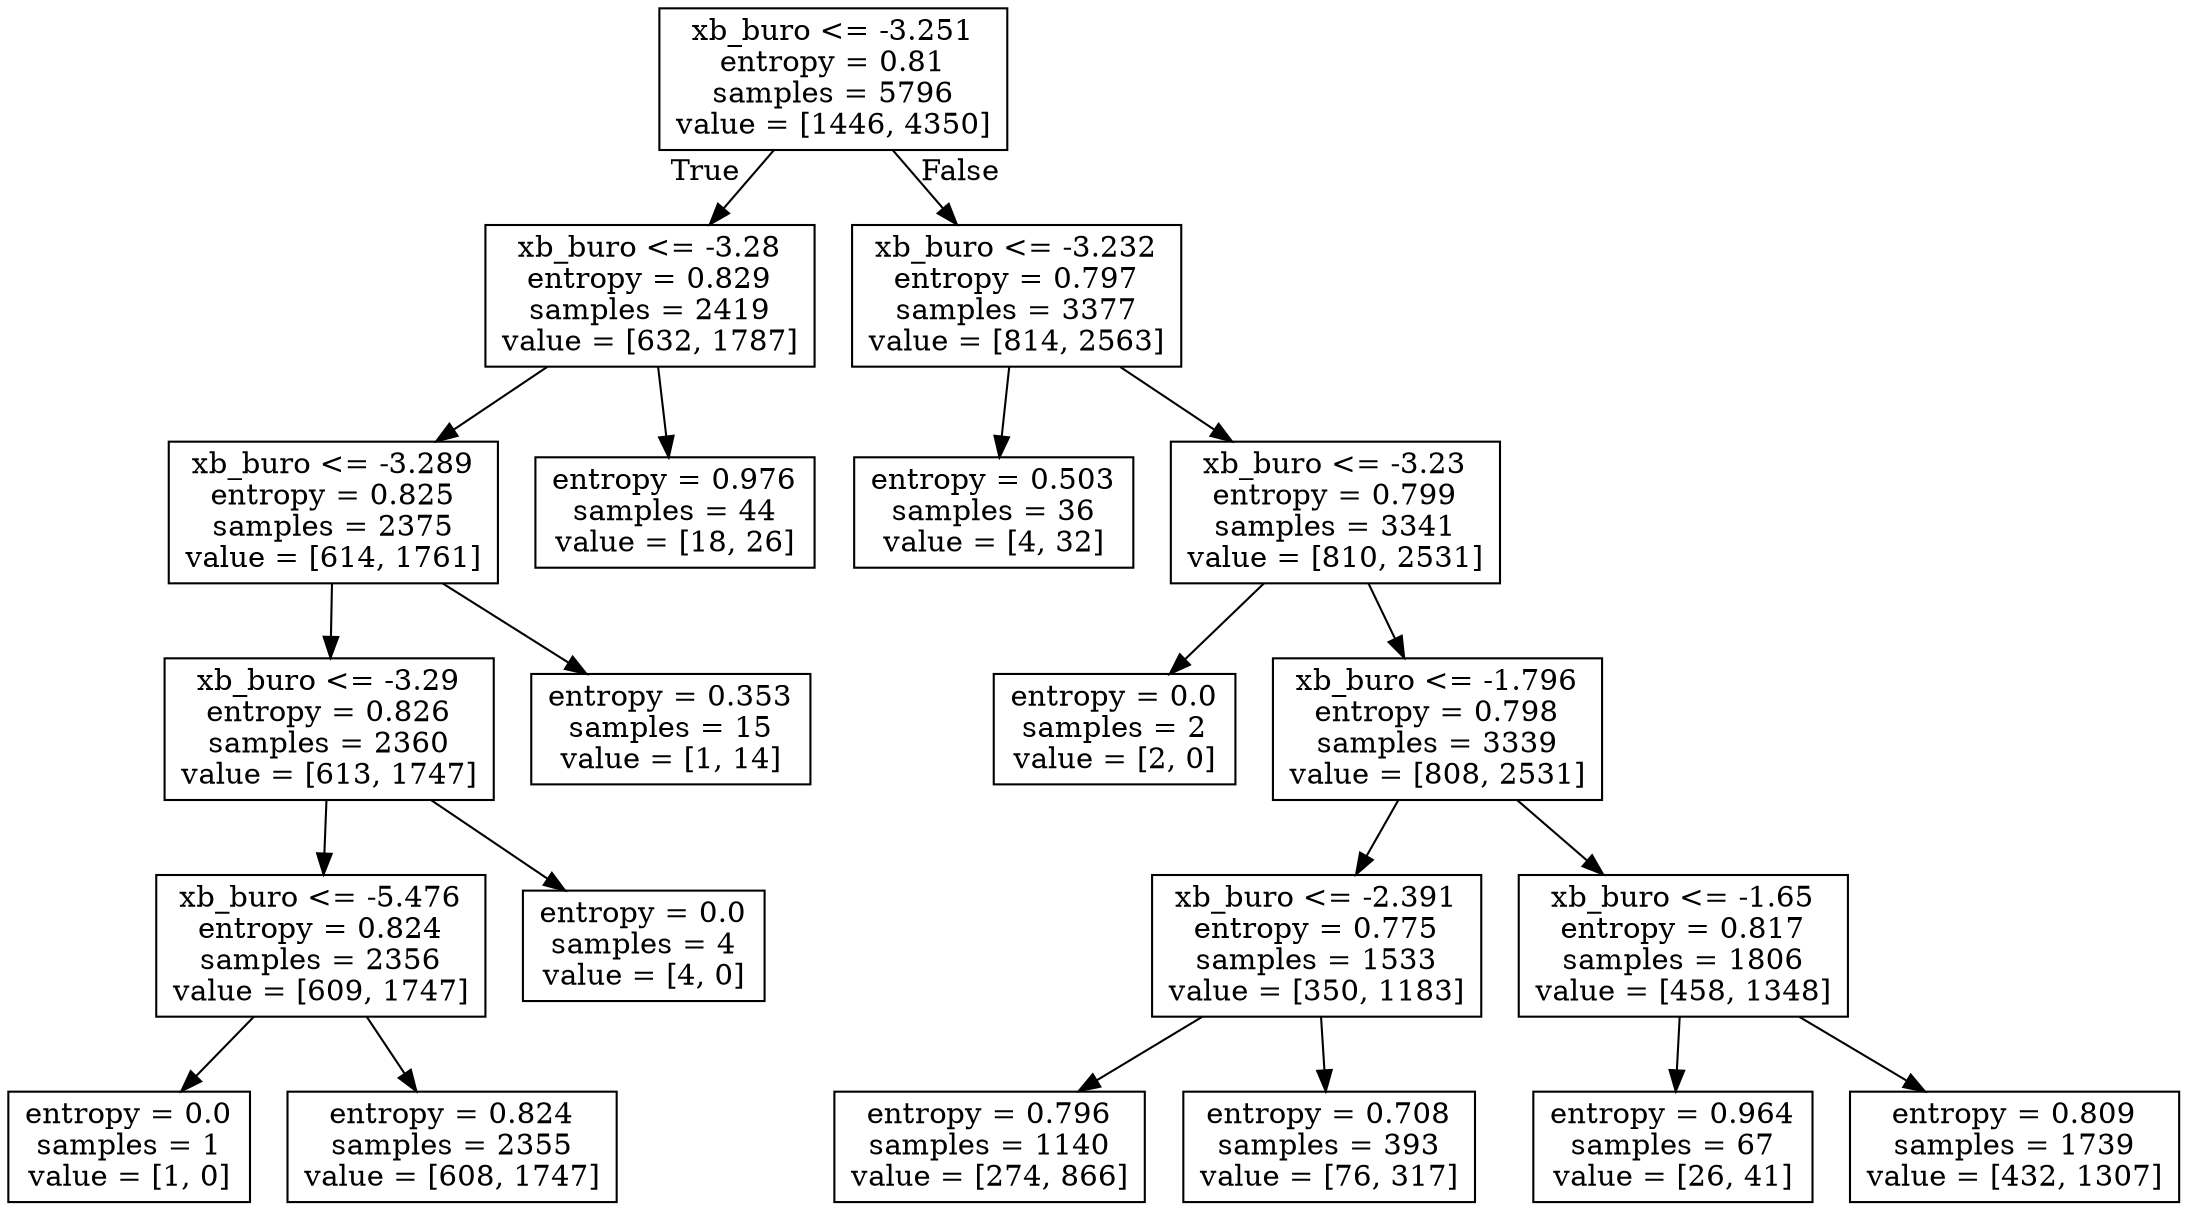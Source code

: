 digraph Tree {
node [shape=box] ;
0 [label="xb_buro <= -3.251\nentropy = 0.81\nsamples = 5796\nvalue = [1446, 4350]"] ;
1 [label="xb_buro <= -3.28\nentropy = 0.829\nsamples = 2419\nvalue = [632, 1787]"] ;
0 -> 1 [labeldistance=2.5, labelangle=45, headlabel="True"] ;
2 [label="xb_buro <= -3.289\nentropy = 0.825\nsamples = 2375\nvalue = [614, 1761]"] ;
1 -> 2 ;
3 [label="xb_buro <= -3.29\nentropy = 0.826\nsamples = 2360\nvalue = [613, 1747]"] ;
2 -> 3 ;
4 [label="xb_buro <= -5.476\nentropy = 0.824\nsamples = 2356\nvalue = [609, 1747]"] ;
3 -> 4 ;
5 [label="entropy = 0.0\nsamples = 1\nvalue = [1, 0]"] ;
4 -> 5 ;
6 [label="entropy = 0.824\nsamples = 2355\nvalue = [608, 1747]"] ;
4 -> 6 ;
7 [label="entropy = 0.0\nsamples = 4\nvalue = [4, 0]"] ;
3 -> 7 ;
8 [label="entropy = 0.353\nsamples = 15\nvalue = [1, 14]"] ;
2 -> 8 ;
9 [label="entropy = 0.976\nsamples = 44\nvalue = [18, 26]"] ;
1 -> 9 ;
10 [label="xb_buro <= -3.232\nentropy = 0.797\nsamples = 3377\nvalue = [814, 2563]"] ;
0 -> 10 [labeldistance=2.5, labelangle=-45, headlabel="False"] ;
11 [label="entropy = 0.503\nsamples = 36\nvalue = [4, 32]"] ;
10 -> 11 ;
12 [label="xb_buro <= -3.23\nentropy = 0.799\nsamples = 3341\nvalue = [810, 2531]"] ;
10 -> 12 ;
13 [label="entropy = 0.0\nsamples = 2\nvalue = [2, 0]"] ;
12 -> 13 ;
14 [label="xb_buro <= -1.796\nentropy = 0.798\nsamples = 3339\nvalue = [808, 2531]"] ;
12 -> 14 ;
15 [label="xb_buro <= -2.391\nentropy = 0.775\nsamples = 1533\nvalue = [350, 1183]"] ;
14 -> 15 ;
16 [label="entropy = 0.796\nsamples = 1140\nvalue = [274, 866]"] ;
15 -> 16 ;
17 [label="entropy = 0.708\nsamples = 393\nvalue = [76, 317]"] ;
15 -> 17 ;
18 [label="xb_buro <= -1.65\nentropy = 0.817\nsamples = 1806\nvalue = [458, 1348]"] ;
14 -> 18 ;
19 [label="entropy = 0.964\nsamples = 67\nvalue = [26, 41]"] ;
18 -> 19 ;
20 [label="entropy = 0.809\nsamples = 1739\nvalue = [432, 1307]"] ;
18 -> 20 ;
}